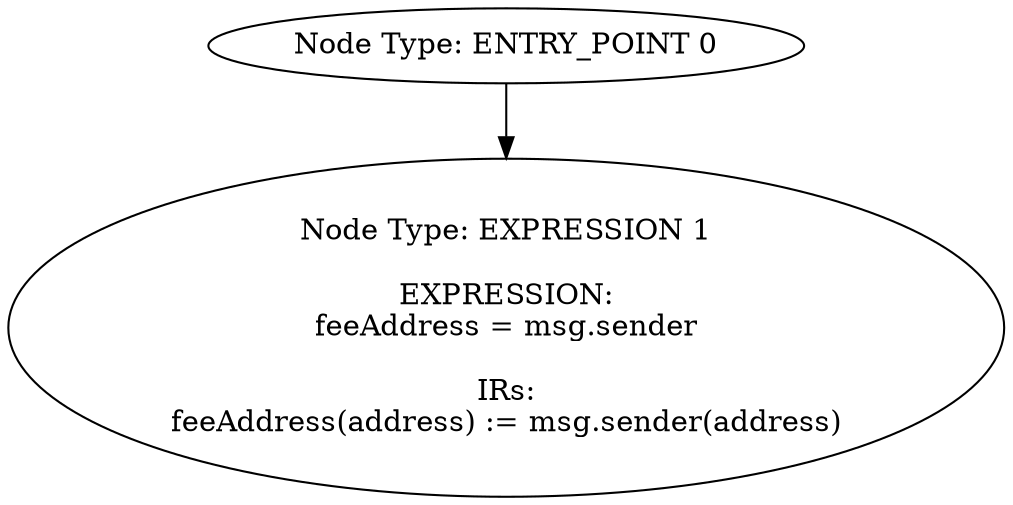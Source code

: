 digraph{
0[label="Node Type: ENTRY_POINT 0
"];
0->1;
1[label="Node Type: EXPRESSION 1

EXPRESSION:
feeAddress = msg.sender

IRs:
feeAddress(address) := msg.sender(address)"];
}
